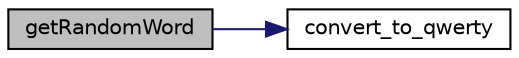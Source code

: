 digraph "getRandomWord"
{
 // LATEX_PDF_SIZE
  edge [fontname="Helvetica",fontsize="10",labelfontname="Helvetica",labelfontsize="10"];
  node [fontname="Helvetica",fontsize="10",shape=record];
  rankdir="LR";
  Node1 [label="getRandomWord",height=0.2,width=0.4,color="black", fillcolor="grey75", style="filled", fontcolor="black",tooltip="Gets a random word for the game."];
  Node1 -> Node2 [color="midnightblue",fontsize="10",style="solid",fontname="Helvetica"];
  Node2 [label="convert_to_qwerty",height=0.2,width=0.4,color="black", fillcolor="white", style="filled",URL="$model_8c.html#ac54ddc9eede93d25d5a7010e239ecc0a",tooltip="Converts a string to QWERTY format."];
}
